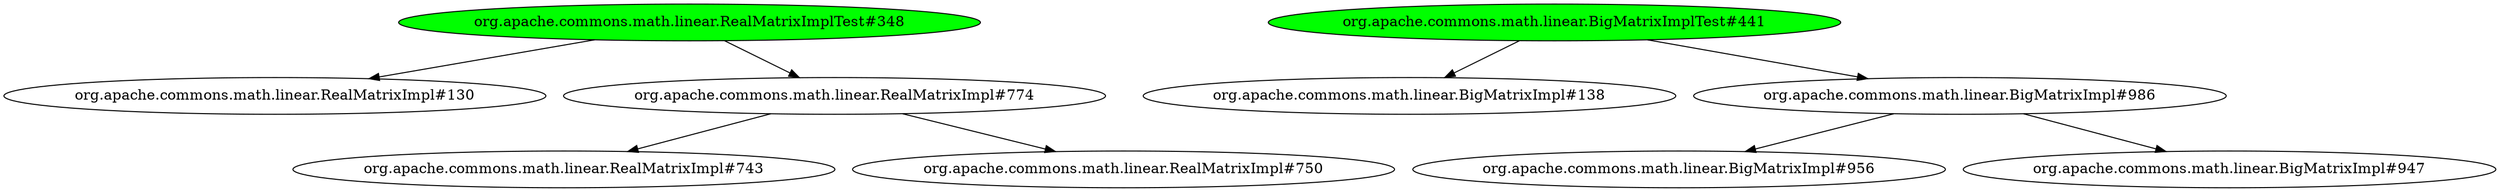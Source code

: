 digraph "cg/org.apache.commons.math.linear.BigMatrixImplTest#441"
{
	"org.apache.commons.math.linear.RealMatrixImplTest#348" [style=filled,fillcolor=green];
	"org.apache.commons.math.linear.RealMatrixImplTest#348" -> "org.apache.commons.math.linear.RealMatrixImpl#130";
	"org.apache.commons.math.linear.RealMatrixImplTest#348" -> "org.apache.commons.math.linear.RealMatrixImpl#774";
	"org.apache.commons.math.linear.RealMatrixImpl#774" -> "org.apache.commons.math.linear.RealMatrixImpl#743";
	"org.apache.commons.math.linear.RealMatrixImpl#774" -> "org.apache.commons.math.linear.RealMatrixImpl#750";
	"org.apache.commons.math.linear.BigMatrixImplTest#441" [style=filled,fillcolor=green];
	"org.apache.commons.math.linear.BigMatrixImplTest#441" -> "org.apache.commons.math.linear.BigMatrixImpl#138";
	"org.apache.commons.math.linear.BigMatrixImplTest#441" -> "org.apache.commons.math.linear.BigMatrixImpl#986";
	"org.apache.commons.math.linear.BigMatrixImpl#986" -> "org.apache.commons.math.linear.BigMatrixImpl#956";
	"org.apache.commons.math.linear.BigMatrixImpl#986" -> "org.apache.commons.math.linear.BigMatrixImpl#947";
}

